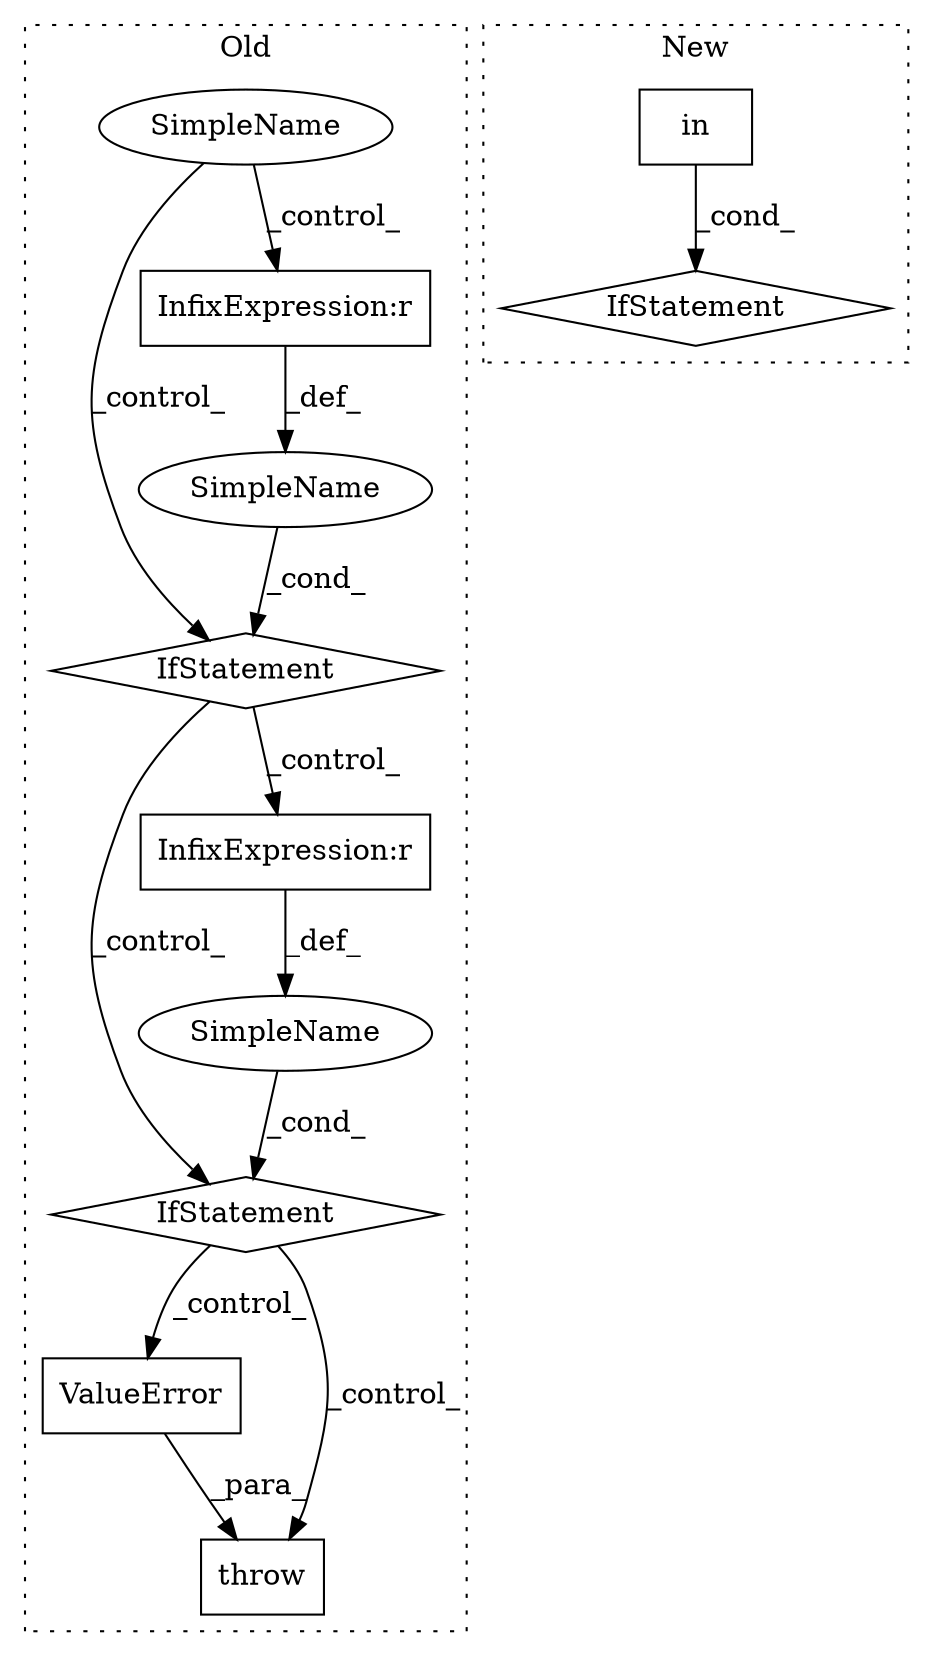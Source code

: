 digraph G {
subgraph cluster0 {
1 [label="ValueError" a="32" s="825,857" l="11,1" shape="box"];
3 [label="throw" a="53" s="819" l="6" shape="box"];
4 [label="SimpleName" a="42" s="" l="" shape="ellipse"];
5 [label="IfStatement" a="25" s="723,741" l="4,2" shape="diamond"];
7 [label="SimpleName" a="42" s="" l="" shape="ellipse"];
8 [label="IfStatement" a="25" s="357,374" l="4,2" shape="diamond"];
9 [label="InfixExpression:r" a="27" s="365" l="4" shape="box"];
10 [label="InfixExpression:r" a="27" s="731" l="4" shape="box"];
11 [label="SimpleName" a="42" s="" l="" shape="ellipse"];
label = "Old";
style="dotted";
}
subgraph cluster1 {
2 [label="in" a="105" s="393" l="13" shape="box"];
6 [label="IfStatement" a="25" s="383,406" l="10,2" shape="diamond"];
label = "New";
style="dotted";
}
1 -> 3 [label="_para_"];
2 -> 6 [label="_cond_"];
4 -> 5 [label="_cond_"];
5 -> 3 [label="_control_"];
5 -> 1 [label="_control_"];
7 -> 8 [label="_cond_"];
8 -> 10 [label="_control_"];
8 -> 5 [label="_control_"];
9 -> 7 [label="_def_"];
10 -> 4 [label="_def_"];
11 -> 9 [label="_control_"];
11 -> 8 [label="_control_"];
}